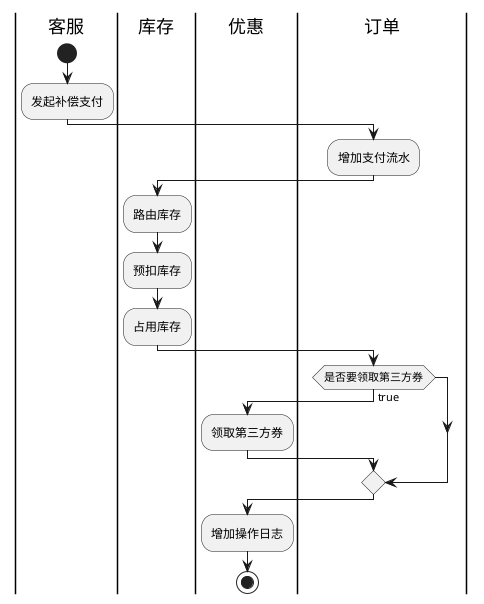 @startuml

|客服|
start
:发起补偿支付;

|库存|
 |优惠|
|订单|
:增加支付流水;

|库存|
:路由库存;
:预扣库存;
:占用库存;
|订单|
if(是否要领取第三方券)then (true)
   |优惠|
   :领取第三方券;
endif
:增加操作日志;
stop
@enduml
